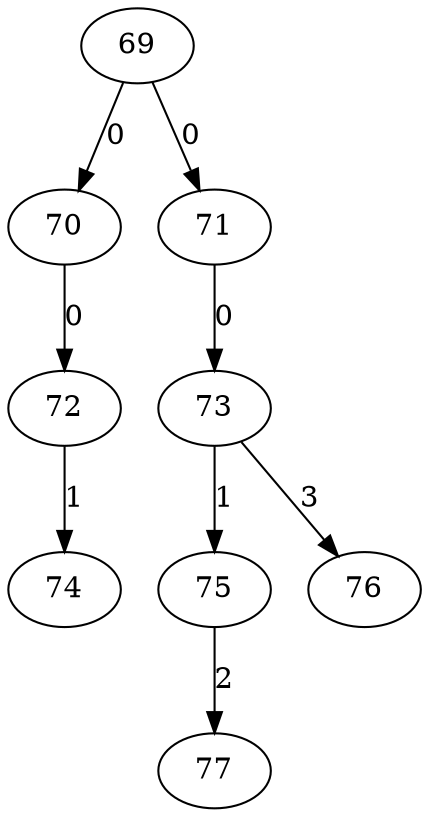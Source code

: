 digraph {
  69 -> 70 ["label" = 0]
  69 -> 71 ["label" = 0]
  70 -> 72 ["label" = 0]
  71 -> 73 ["label" = 0]
  72 -> 74 ["label" = 1]
  73 -> 75 ["label" = 1]
  73 -> 76 ["label" = 3]
  75 -> 77 ["label" = 2]
}